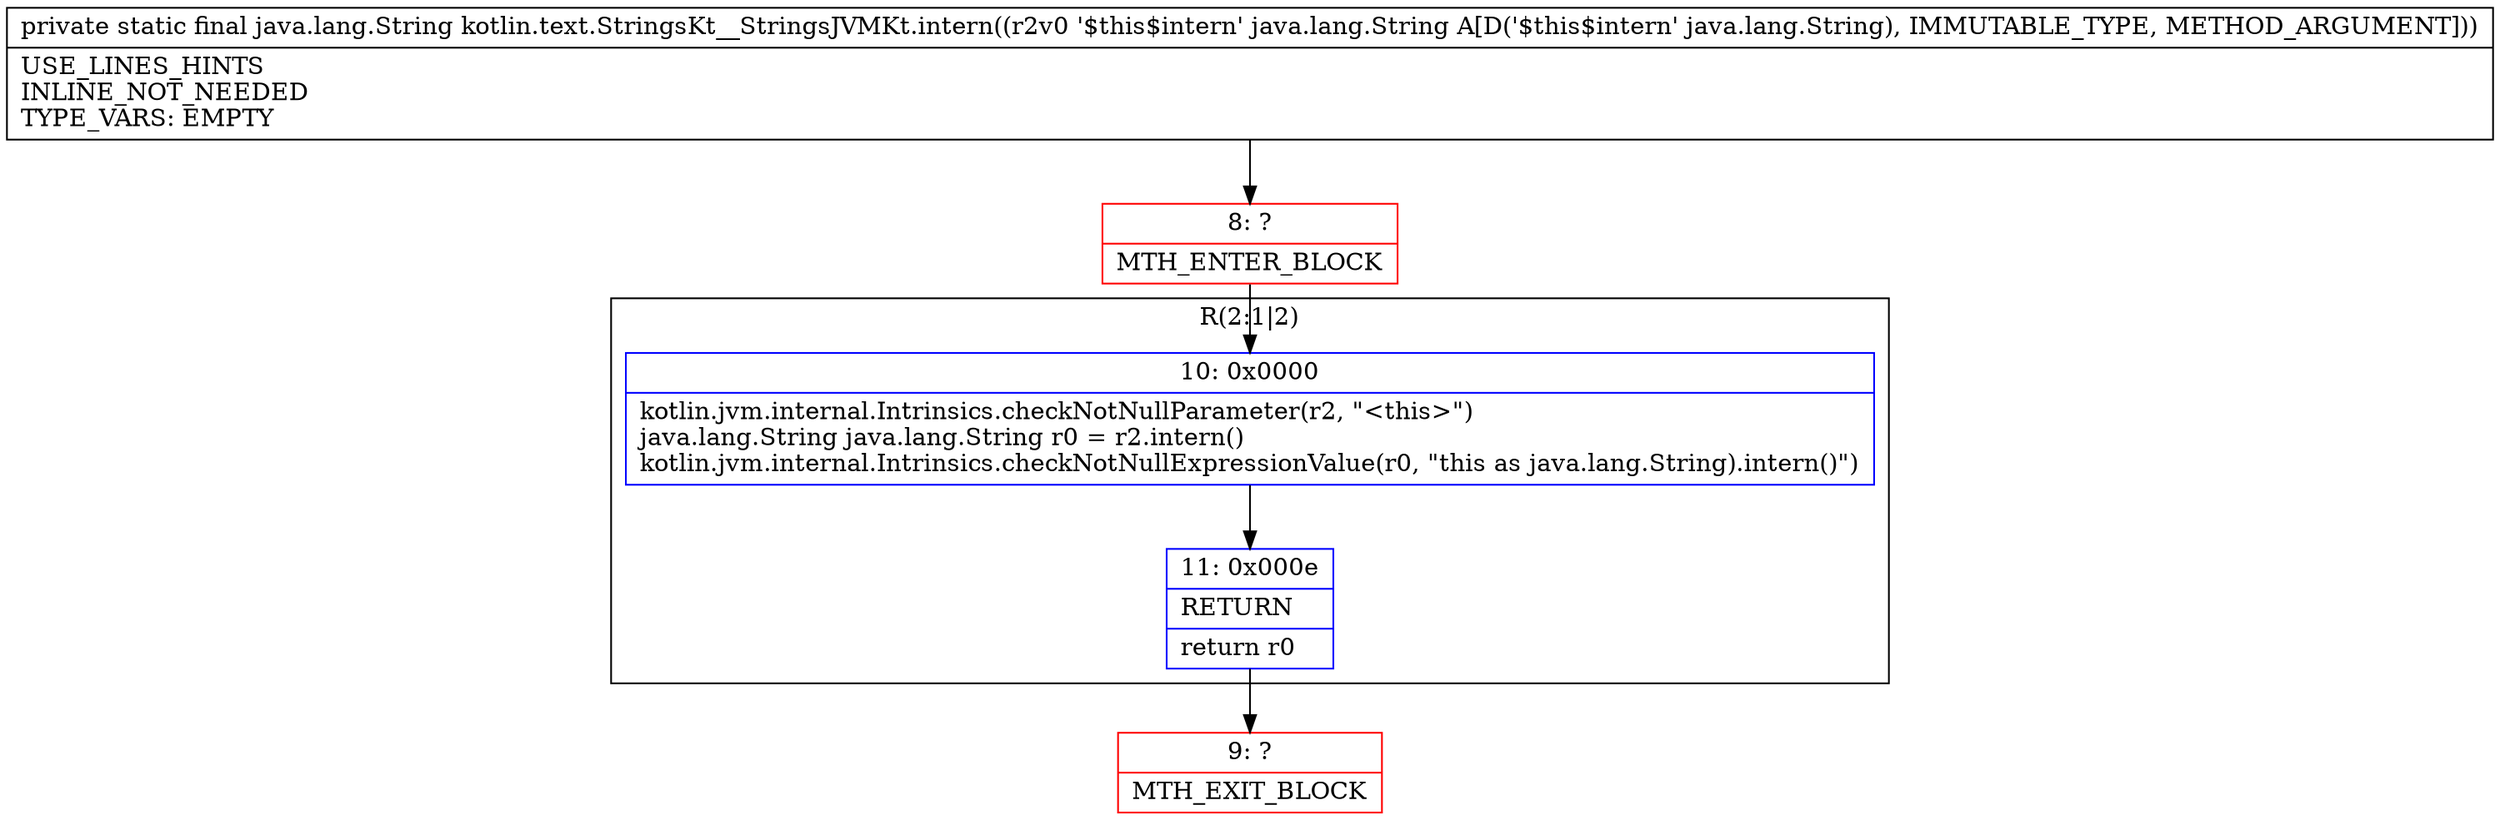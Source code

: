 digraph "CFG forkotlin.text.StringsKt__StringsJVMKt.intern(Ljava\/lang\/String;)Ljava\/lang\/String;" {
subgraph cluster_Region_269901639 {
label = "R(2:1|2)";
node [shape=record,color=blue];
Node_10 [shape=record,label="{10\:\ 0x0000|kotlin.jvm.internal.Intrinsics.checkNotNullParameter(r2, \"\<this\>\")\ljava.lang.String java.lang.String r0 = r2.intern()\lkotlin.jvm.internal.Intrinsics.checkNotNullExpressionValue(r0, \"this as java.lang.String).intern()\")\l}"];
Node_11 [shape=record,label="{11\:\ 0x000e|RETURN\l|return r0\l}"];
}
Node_8 [shape=record,color=red,label="{8\:\ ?|MTH_ENTER_BLOCK\l}"];
Node_9 [shape=record,color=red,label="{9\:\ ?|MTH_EXIT_BLOCK\l}"];
MethodNode[shape=record,label="{private static final java.lang.String kotlin.text.StringsKt__StringsJVMKt.intern((r2v0 '$this$intern' java.lang.String A[D('$this$intern' java.lang.String), IMMUTABLE_TYPE, METHOD_ARGUMENT]))  | USE_LINES_HINTS\lINLINE_NOT_NEEDED\lTYPE_VARS: EMPTY\l}"];
MethodNode -> Node_8;Node_10 -> Node_11;
Node_11 -> Node_9;
Node_8 -> Node_10;
}

